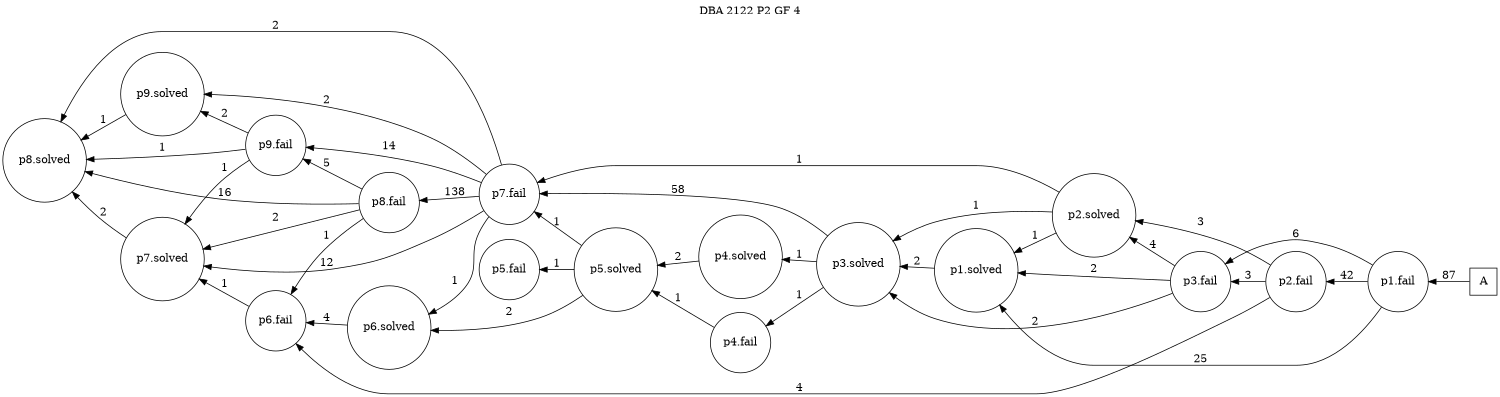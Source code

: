 digraph DBA_2122_P2_GF_4 {
labelloc="tl"
label= " DBA 2122 P2 GF 4 "
rankdir="RL";
graph [ size=" 10 , 10 !"]

"A" [shape="square" label="A"]
"p1.fail" [shape="circle" label="p1.fail"]
"p1.solved" [shape="circle" label="p1.solved"]
"p2.fail" [shape="circle" label="p2.fail"]
"p3.fail" [shape="circle" label="p3.fail"]
"p3.solved" [shape="circle" label="p3.solved"]
"p2.solved" [shape="circle" label="p2.solved"]
"p4.solved" [shape="circle" label="p4.solved"]
"p5.solved" [shape="circle" label="p5.solved"]
"p7.fail" [shape="circle" label="p7.fail"]
"p4.fail" [shape="circle" label="p4.fail"]
"p5.fail" [shape="circle" label="p5.fail"]
"p6.solved" [shape="circle" label="p6.solved"]
"p6.fail" [shape="circle" label="p6.fail"]
"p7.solved" [shape="circle" label="p7.solved"]
"p8.fail" [shape="circle" label="p8.fail"]
"p8.solved" [shape="circle" label="p8.solved"]
"p9.fail" [shape="circle" label="p9.fail"]
"p9.solved" [shape="circle" label="p9.solved"]
"A" -> "p1.fail" [ label=87]
"p1.fail" -> "p1.solved" [ label=25]
"p1.fail" -> "p2.fail" [ label=42]
"p1.fail" -> "p3.fail" [ label=6]
"p1.solved" -> "p3.solved" [ label=2]
"p2.fail" -> "p3.fail" [ label=3]
"p2.fail" -> "p2.solved" [ label=3]
"p2.fail" -> "p6.fail" [ label=4]
"p3.fail" -> "p1.solved" [ label=2]
"p3.fail" -> "p3.solved" [ label=2]
"p3.fail" -> "p2.solved" [ label=4]
"p3.solved" -> "p4.solved" [ label=1]
"p3.solved" -> "p7.fail" [ label=58]
"p3.solved" -> "p4.fail" [ label=1]
"p2.solved" -> "p1.solved" [ label=1]
"p2.solved" -> "p3.solved" [ label=1]
"p2.solved" -> "p7.fail" [ label=1]
"p4.solved" -> "p5.solved" [ label=2]
"p5.solved" -> "p7.fail" [ label=1]
"p5.solved" -> "p5.fail" [ label=1]
"p5.solved" -> "p6.solved" [ label=2]
"p7.fail" -> "p6.solved" [ label=1]
"p7.fail" -> "p7.solved" [ label=12]
"p7.fail" -> "p8.fail" [ label=138]
"p7.fail" -> "p8.solved" [ label=2]
"p7.fail" -> "p9.fail" [ label=14]
"p7.fail" -> "p9.solved" [ label=2]
"p4.fail" -> "p5.solved" [ label=1]
"p6.solved" -> "p6.fail" [ label=4]
"p6.fail" -> "p7.solved" [ label=1]
"p7.solved" -> "p8.solved" [ label=2]
"p8.fail" -> "p6.fail" [ label=1]
"p8.fail" -> "p7.solved" [ label=2]
"p8.fail" -> "p8.solved" [ label=16]
"p8.fail" -> "p9.fail" [ label=5]
"p9.fail" -> "p7.solved" [ label=1]
"p9.fail" -> "p8.solved" [ label=1]
"p9.fail" -> "p9.solved" [ label=2]
"p9.solved" -> "p8.solved" [ label=1]
}
